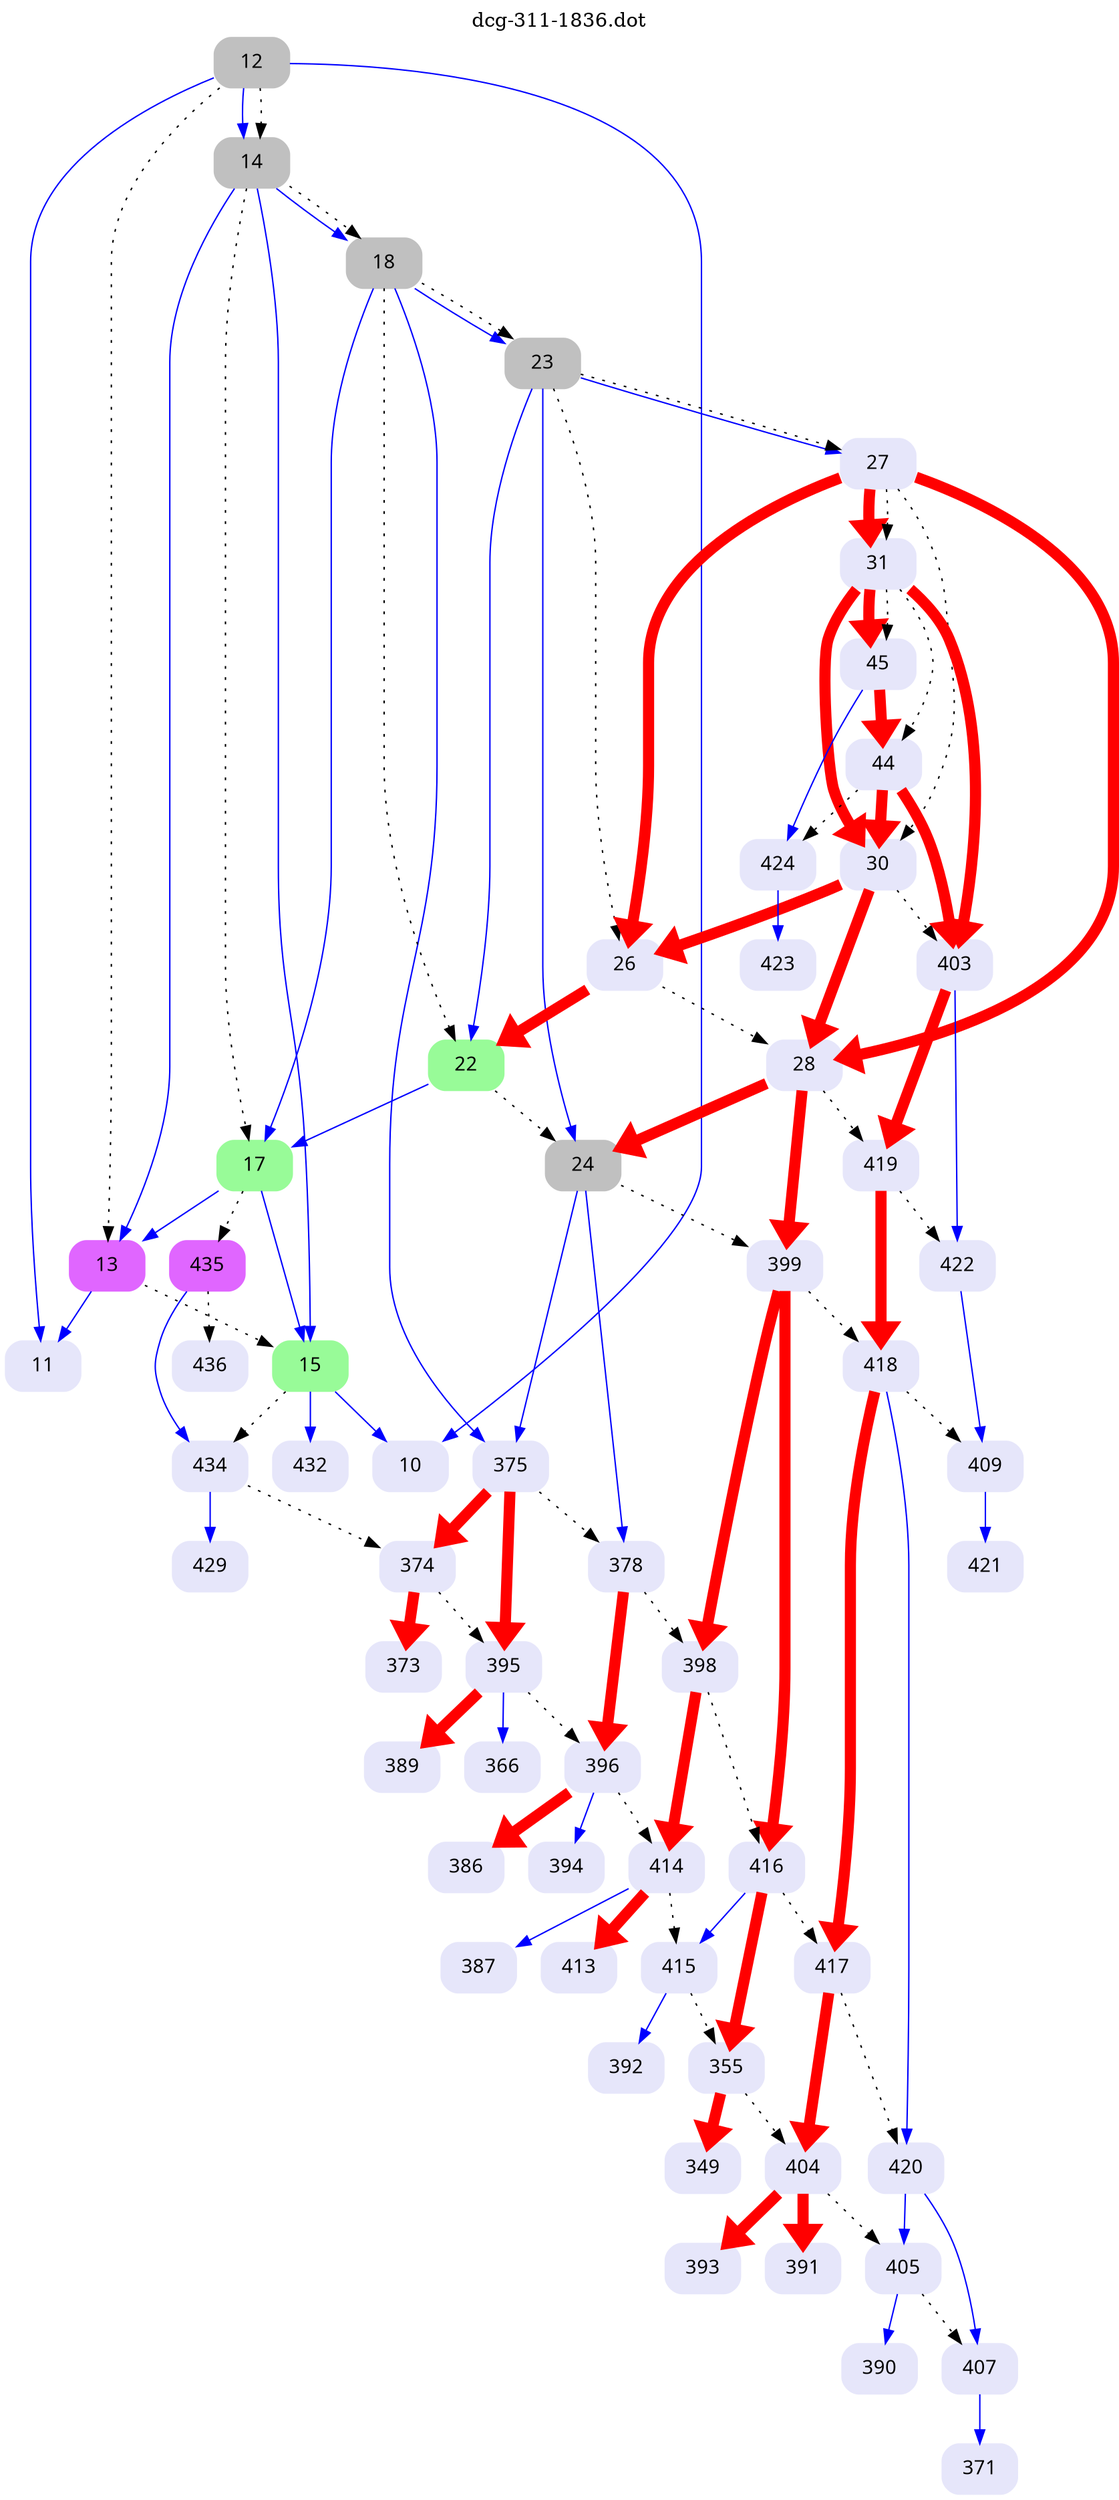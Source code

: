 digraph dcg_311 {
  labelloc="t";
  label="dcg-311-1836.dot";
  node [fontname="sans-serif"];
  node [shape=box style="rounded,filled"];
  n12 [label="12" color=grey];
  n12 -> n11 [color=blue penwidth=1];
  n12 -> n10 [color=blue penwidth=1];
  n12 -> n14 [color=blue penwidth=1];
  n12 -> n13 [style=dotted,label=""];
  n12 -> n14 [style=dotted,label=""];
  n14 [label="14" color=grey];
  n14 -> n13 [color=blue penwidth=1];
  n14 -> n15 [color=blue penwidth=1];
  n14 -> n18 [color=blue penwidth=1];
  n14 -> n17 [style=dotted,label=""];
  n14 -> n18 [style=dotted,label=""];
  n18 [label="18" color=grey];
  n18 -> n17 [color=blue penwidth=1];
  n18 -> n375 [color=blue penwidth=1];
  n18 -> n23 [color=blue penwidth=1];
  n18 -> n22 [style=dotted,label=""];
  n18 -> n23 [style=dotted,label=""];
  n23 [label="23" color=grey];
  n23 -> n22 [color=blue penwidth=1];
  n23 -> n24 [color=blue penwidth=1];
  n23 -> n27 [color=blue penwidth=1];
  n23 -> n26 [style=dotted,label=""];
  n23 -> n27 [style=dotted,label=""];
  n27 [label="27" color=lavender];
  n27 -> n26 [color=red penwidth=8];
  n27 -> n28 [color=red penwidth=8];
  n27 -> n31 [color=red penwidth=8];
  n27 -> n30 [style=dotted,label=""];
  n27 -> n31 [style=dotted,label=""];
  n31 [label="31" color=lavender];
  n31 -> n30 [color=red penwidth=8];
  n31 -> n403 [color=red penwidth=8];
  n31 -> n45 [color=red penwidth=8];
  n31 -> n44 [style=dotted,label=""];
  n31 -> n45 [style=dotted,label=""];
  n45 [label="45" color=lavender];
  n45 -> n44 [color=red penwidth=8];
  n45 -> n424 [color=blue penwidth=1];
  n424 [label="424" color=lavender];
  n424 -> n423 [color=blue penwidth=1];
  n423 [label="423" color=lavender];
  n44 [label="44" color=lavender];
  n44 -> n30 [color=red penwidth=8];
  n44 -> n403 [color=red penwidth=8];
  n44 -> n424 [style=dotted,label=""];
  n403 [label="403" color=lavender];
  n403 -> n419 [color=red penwidth=8];
  n403 -> n422 [color=blue penwidth=1];
  n422 [label="422" color=lavender];
  n422 -> n409 [color=blue penwidth=1];
  n409 [label="409" color=lavender];
  n409 -> n421 [color=blue penwidth=1];
  n421 [label="421" color=lavender];
  n419 [label="419" color=lavender];
  n419 -> n418 [color=red penwidth=8];
  n419 -> n422 [style=dotted,label=""];
  n418 [label="418" color=lavender];
  n418 -> n417 [color=red penwidth=8];
  n418 -> n420 [color=blue penwidth=1];
  n418 -> n409 [style=dotted,label=""];
  n420 [label="420" color=lavender];
  n420 -> n405 [color=blue penwidth=1];
  n420 -> n407 [color=blue penwidth=1];
  n407 [label="407" color=lavender];
  n407 -> n371 [color=blue penwidth=1];
  n371 [label="371" color=lavender];
  n405 [label="405" color=lavender];
  n405 -> n390 [color=blue penwidth=1];
  n405 -> n407 [style=dotted,label=""];
  n390 [label="390" color=lavender];
  n417 [label="417" color=lavender];
  n417 -> n404 [color=red penwidth=8];
  n417 -> n420 [style=dotted,label=""];
  n404 [label="404" color=lavender];
  n404 -> n393 [color=red penwidth=8];
  n404 -> n391 [color=red penwidth=8];
  n404 -> n405 [style=dotted,label=""];
  n391 [label="391" color=lavender];
  n393 [label="393" color=lavender];
  n30 [label="30" color=lavender];
  n30 -> n26 [color=red penwidth=8];
  n30 -> n28 [color=red penwidth=8];
  n30 -> n403 [style=dotted,label=""];
  n28 [label="28" color=lavender];
  n28 -> n24 [color=red penwidth=8];
  n28 -> n399 [color=red penwidth=8];
  n28 -> n419 [style=dotted,label=""];
  n399 [label="399" color=lavender];
  n399 -> n398 [color=red penwidth=8];
  n399 -> n416 [color=red penwidth=8];
  n399 -> n418 [style=dotted,label=""];
  n416 [label="416" color=lavender];
  n416 -> n415 [color=blue penwidth=1];
  n416 -> n355 [color=red penwidth=8];
  n416 -> n417 [style=dotted,label=""];
  n355 [label="355" color=lavender];
  n355 -> n349 [color=red penwidth=8];
  n355 -> n404 [style=dotted,label=""];
  n349 [label="349" color=lavender];
  n415 [label="415" color=lavender];
  n415 -> n392 [color=blue penwidth=1];
  n415 -> n355 [style=dotted,label=""];
  n392 [label="392" color=lavender];
  n398 [label="398" color=lavender];
  n398 -> n414 [color=red penwidth=8];
  n398 -> n416 [style=dotted,label=""];
  n414 [label="414" color=lavender];
  n414 -> n413 [color=red penwidth=8];
  n414 -> n387 [color=blue penwidth=1];
  n414 -> n415 [style=dotted,label=""];
  n387 [label="387" color=lavender];
  n413 [label="413" color=lavender];
  n24 [label="24" color=grey];
  n24 -> n375 [color=blue penwidth=1];
  n24 -> n378 [color=blue penwidth=1];
  n24 -> n399 [style=dotted,label=""];
  n378 [label="378" color=lavender];
  n378 -> n396 [color=red penwidth=8];
  n378 -> n398 [style=dotted,label=""];
  n396 [label="396" color=lavender];
  n396 -> n394 [color=blue penwidth=1];
  n396 -> n386 [color=red penwidth=8];
  n396 -> n414 [style=dotted,label=""];
  n386 [label="386" color=lavender];
  n394 [label="394" color=lavender];
  n375 [label="375" color=lavender];
  n375 -> n374 [color=red penwidth=8];
  n375 -> n395 [color=red penwidth=8];
  n375 -> n378 [style=dotted,label=""];
  n395 [label="395" color=lavender];
  n395 -> n389 [color=red penwidth=8];
  n395 -> n366 [color=blue penwidth=1];
  n395 -> n396 [style=dotted,label=""];
  n366 [label="366" color=lavender];
  n389 [label="389" color=lavender];
  n374 [label="374" color=lavender];
  n374 -> n373 [color=red penwidth=8];
  n374 -> n395 [style=dotted,label=""];
  n373 [label="373" color=lavender];
  n26 [label="26" color=lavender];
  n26 -> n22 [color=red penwidth=8];
  n26 -> n28 [style=dotted,label=""];
  n22 [label="22" color=palegreen];
  n22 -> n17 [color=blue penwidth=1];
  n22 -> n24 [style=dotted,label=""];
  n17 [label="17" color=palegreen];
  n17 -> n13 [color=blue penwidth=1];
  n17 -> n15 [color=blue penwidth=1];
  n17 -> n435 [style=dotted,label=""];
  n15 [label="15" color=palegreen];
  n15 -> n10 [color=blue penwidth=1];
  n15 -> n432 [color=blue penwidth=1];
  n15 -> n434 [style=dotted,label=""];
  n432 [label="432" color=lavender];
  n10 [label="10" color=lavender];
  n434 [label="434" color=lavender];
  n434 -> n429 [color=blue penwidth=1];
  n434 -> n374 [style=dotted,label=""];
  n429 [label="429" color=lavender];
  n13 [label="13" color=mediumorchid1];
  n13 -> n11 [color=blue penwidth=1];
  n13 -> n15 [style=dotted,label=""];
  n11 [label="11" color=lavender];
  n435 [label="435" color=mediumorchid1];
  n435 -> n434 [color=blue penwidth=1];
  n435 -> n436 [style=dotted,label=""];
  n436 [label="436" color=lavender];
}
